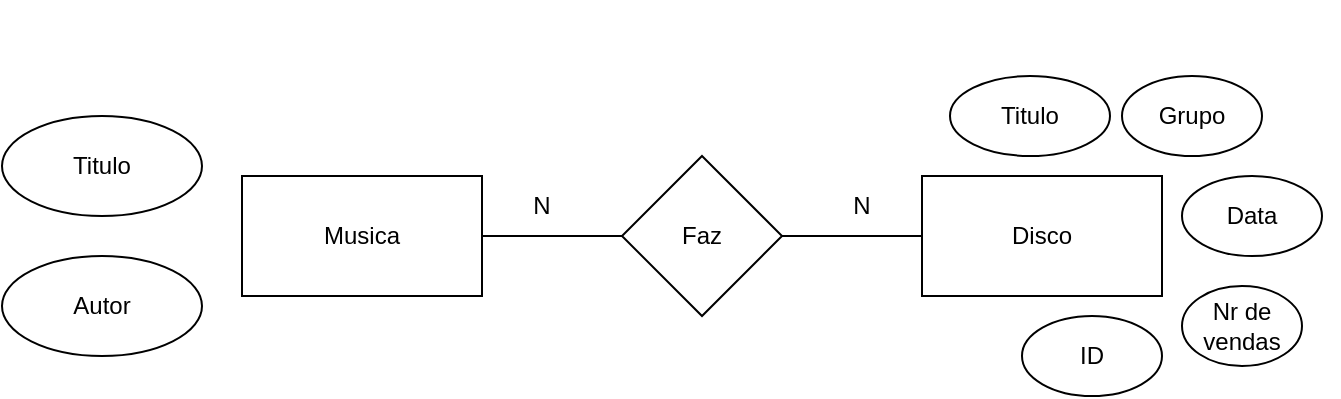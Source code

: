 <mxfile version="22.0.8" type="github">
  <diagram name="Página-1" id="C1ZPUfGnEs00icdB-hGw">
    <mxGraphModel dx="2261" dy="786" grid="1" gridSize="10" guides="1" tooltips="1" connect="1" arrows="1" fold="1" page="1" pageScale="1" pageWidth="827" pageHeight="1169" math="0" shadow="0">
      <root>
        <mxCell id="0" />
        <mxCell id="1" parent="0" />
        <mxCell id="x-Qiu9z0Y1_OiNFqEPFZ-4" value="Disco" style="rounded=0;whiteSpace=wrap;html=1;" vertex="1" parent="1">
          <mxGeometry x="320" y="300" width="120" height="60" as="geometry" />
        </mxCell>
        <mxCell id="x-Qiu9z0Y1_OiNFqEPFZ-6" value="Musica" style="rounded=0;whiteSpace=wrap;html=1;" vertex="1" parent="1">
          <mxGeometry x="-20" y="300" width="120" height="60" as="geometry" />
        </mxCell>
        <mxCell id="x-Qiu9z0Y1_OiNFqEPFZ-8" value="Faz" style="rhombus;whiteSpace=wrap;html=1;" vertex="1" parent="1">
          <mxGeometry x="170" y="290" width="80" height="80" as="geometry" />
        </mxCell>
        <mxCell id="x-Qiu9z0Y1_OiNFqEPFZ-11" value="" style="endArrow=none;html=1;rounded=0;exitX=1;exitY=0.5;exitDx=0;exitDy=0;entryX=0;entryY=0.5;entryDx=0;entryDy=0;" edge="1" parent="1" source="x-Qiu9z0Y1_OiNFqEPFZ-8" target="x-Qiu9z0Y1_OiNFqEPFZ-4">
          <mxGeometry width="50" height="50" relative="1" as="geometry">
            <mxPoint x="390" y="430" as="sourcePoint" />
            <mxPoint x="440" y="380" as="targetPoint" />
          </mxGeometry>
        </mxCell>
        <mxCell id="x-Qiu9z0Y1_OiNFqEPFZ-12" value="" style="endArrow=none;html=1;rounded=0;exitX=1;exitY=0.5;exitDx=0;exitDy=0;entryX=0;entryY=0.5;entryDx=0;entryDy=0;" edge="1" parent="1" source="x-Qiu9z0Y1_OiNFqEPFZ-6" target="x-Qiu9z0Y1_OiNFqEPFZ-8">
          <mxGeometry width="50" height="50" relative="1" as="geometry">
            <mxPoint x="390" y="430" as="sourcePoint" />
            <mxPoint x="440" y="380" as="targetPoint" />
          </mxGeometry>
        </mxCell>
        <mxCell id="x-Qiu9z0Y1_OiNFqEPFZ-15" value="N" style="text;html=1;strokeColor=none;fillColor=none;align=center;verticalAlign=middle;whiteSpace=wrap;rounded=0;" vertex="1" parent="1">
          <mxGeometry x="260" y="300" width="60" height="30" as="geometry" />
        </mxCell>
        <mxCell id="x-Qiu9z0Y1_OiNFqEPFZ-16" value="N" style="text;html=1;strokeColor=none;fillColor=none;align=center;verticalAlign=middle;whiteSpace=wrap;rounded=0;" vertex="1" parent="1">
          <mxGeometry x="100" y="300" width="60" height="30" as="geometry" />
        </mxCell>
        <mxCell id="x-Qiu9z0Y1_OiNFqEPFZ-21" value="Titulo" style="ellipse;whiteSpace=wrap;html=1;" vertex="1" parent="1">
          <mxGeometry x="-140" y="270" width="100" height="50" as="geometry" />
        </mxCell>
        <mxCell id="x-Qiu9z0Y1_OiNFqEPFZ-23" value="ID" style="ellipse;whiteSpace=wrap;html=1;" vertex="1" parent="1">
          <mxGeometry x="370" y="370" width="70" height="40" as="geometry" />
        </mxCell>
        <mxCell id="x-Qiu9z0Y1_OiNFqEPFZ-24" value="Grupo" style="ellipse;whiteSpace=wrap;html=1;" vertex="1" parent="1">
          <mxGeometry x="420" y="250" width="70" height="40" as="geometry" />
        </mxCell>
        <mxCell id="x-Qiu9z0Y1_OiNFqEPFZ-25" value="Data" style="ellipse;whiteSpace=wrap;html=1;" vertex="1" parent="1">
          <mxGeometry x="450" y="300" width="70" height="40" as="geometry" />
        </mxCell>
        <mxCell id="x-Qiu9z0Y1_OiNFqEPFZ-26" value="Titulo" style="ellipse;whiteSpace=wrap;html=1;" vertex="1" parent="1">
          <mxGeometry x="334" y="250" width="80" height="40" as="geometry" />
        </mxCell>
        <mxCell id="x-Qiu9z0Y1_OiNFqEPFZ-27" style="edgeStyle=orthogonalEdgeStyle;rounded=0;orthogonalLoop=1;jettySize=auto;html=1;exitX=0.5;exitY=1;exitDx=0;exitDy=0;" edge="1" parent="1">
          <mxGeometry relative="1" as="geometry">
            <mxPoint x="520" y="220" as="sourcePoint" />
            <mxPoint x="520" y="220" as="targetPoint" />
          </mxGeometry>
        </mxCell>
        <mxCell id="x-Qiu9z0Y1_OiNFqEPFZ-33" value="Nr de vendas" style="ellipse;whiteSpace=wrap;html=1;" vertex="1" parent="1">
          <mxGeometry x="450" y="355" width="60" height="40" as="geometry" />
        </mxCell>
        <mxCell id="x-Qiu9z0Y1_OiNFqEPFZ-36" value="Autor" style="ellipse;whiteSpace=wrap;html=1;" vertex="1" parent="1">
          <mxGeometry x="-140" y="340" width="100" height="50" as="geometry" />
        </mxCell>
      </root>
    </mxGraphModel>
  </diagram>
</mxfile>
